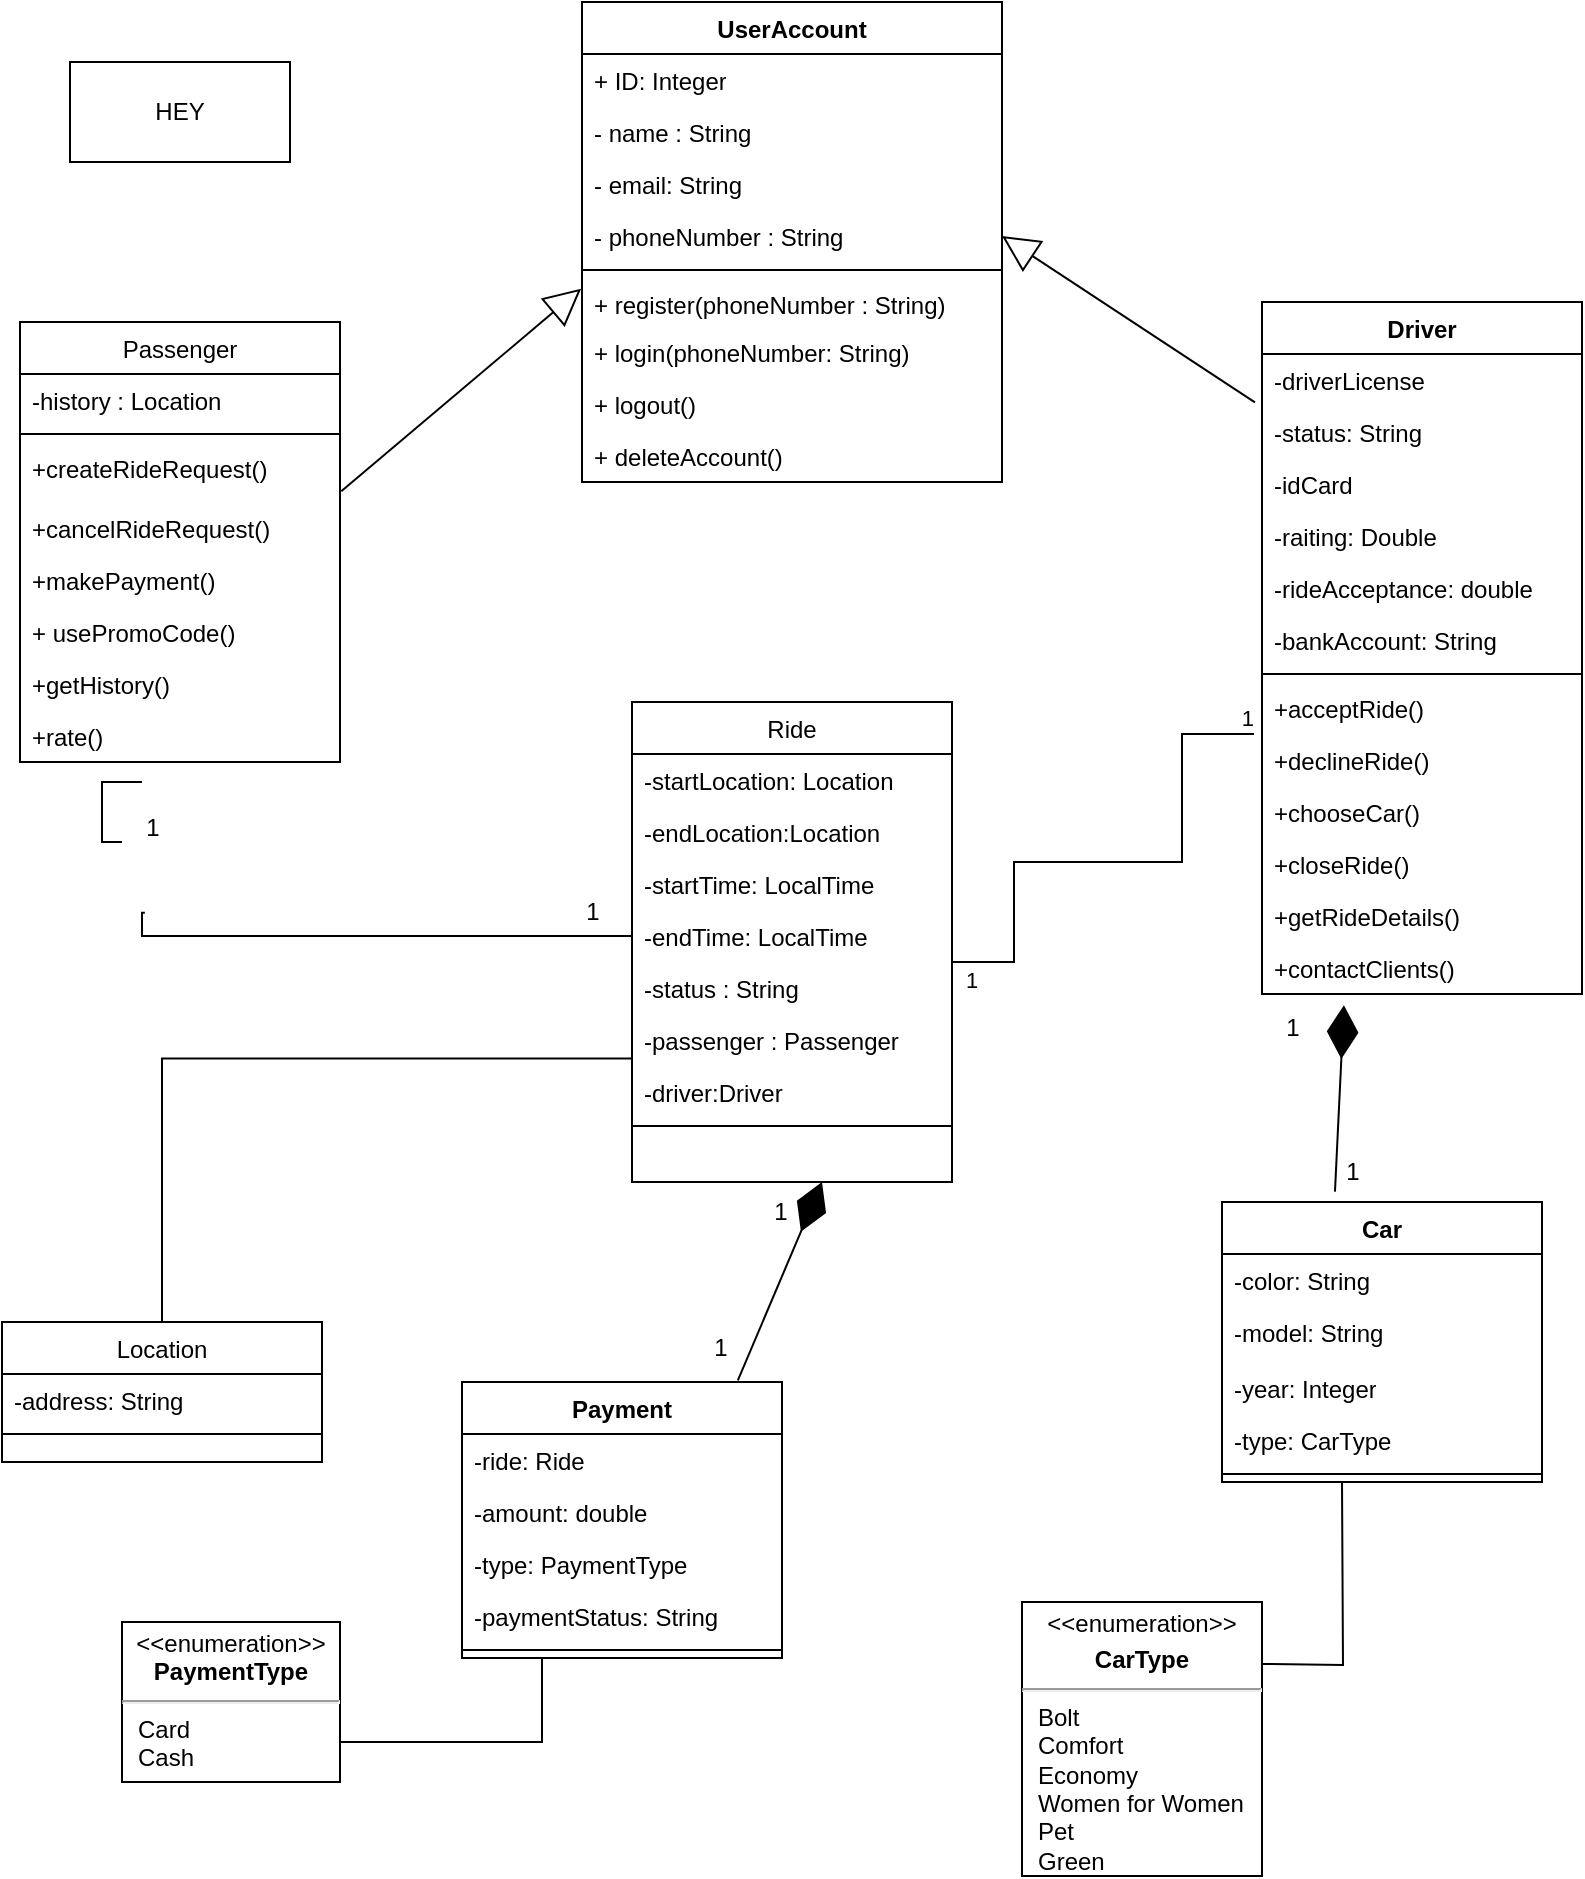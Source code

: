 <mxfile version="24.0.7" type="github" pages="2">
  <diagram id="C5RBs43oDa-KdzZeNtuy" name="Page-1">
    <mxGraphModel dx="1167" dy="580" grid="1" gridSize="10" guides="1" tooltips="1" connect="1" arrows="1" fold="1" page="1" pageScale="1" pageWidth="827" pageHeight="1169" math="0" shadow="0">
      <root>
        <mxCell id="WIyWlLk6GJQsqaUBKTNV-0" />
        <mxCell id="WIyWlLk6GJQsqaUBKTNV-1" parent="WIyWlLk6GJQsqaUBKTNV-0" />
        <mxCell id="zkfFHV4jXpPFQw0GAbJ--6" value="Ride" style="swimlane;fontStyle=0;align=center;verticalAlign=top;childLayout=stackLayout;horizontal=1;startSize=26;horizontalStack=0;resizeParent=1;resizeLast=0;collapsible=1;marginBottom=0;rounded=0;shadow=0;strokeWidth=1;" parent="WIyWlLk6GJQsqaUBKTNV-1" vertex="1">
          <mxGeometry x="325" y="360" width="160" height="240" as="geometry">
            <mxRectangle x="130" y="380" width="160" height="26" as="alternateBounds" />
          </mxGeometry>
        </mxCell>
        <mxCell id="zkfFHV4jXpPFQw0GAbJ--7" value="-startLocation: Location" style="text;align=left;verticalAlign=top;spacingLeft=4;spacingRight=4;overflow=hidden;rotatable=0;points=[[0,0.5],[1,0.5]];portConstraint=eastwest;" parent="zkfFHV4jXpPFQw0GAbJ--6" vertex="1">
          <mxGeometry y="26" width="160" height="26" as="geometry" />
        </mxCell>
        <mxCell id="zkfFHV4jXpPFQw0GAbJ--8" value="-endLocation:Location" style="text;align=left;verticalAlign=top;spacingLeft=4;spacingRight=4;overflow=hidden;rotatable=0;points=[[0,0.5],[1,0.5]];portConstraint=eastwest;rounded=0;shadow=0;html=0;" parent="zkfFHV4jXpPFQw0GAbJ--6" vertex="1">
          <mxGeometry y="52" width="160" height="26" as="geometry" />
        </mxCell>
        <mxCell id="wwWh402c8QodWknm78_3-41" value="-startTime: LocalTime" style="text;align=left;verticalAlign=top;spacingLeft=4;spacingRight=4;overflow=hidden;rotatable=0;points=[[0,0.5],[1,0.5]];portConstraint=eastwest;rounded=0;shadow=0;html=0;" vertex="1" parent="zkfFHV4jXpPFQw0GAbJ--6">
          <mxGeometry y="78" width="160" height="26" as="geometry" />
        </mxCell>
        <mxCell id="wwWh402c8QodWknm78_3-42" value="-endTime: LocalTime" style="text;align=left;verticalAlign=top;spacingLeft=4;spacingRight=4;overflow=hidden;rotatable=0;points=[[0,0.5],[1,0.5]];portConstraint=eastwest;rounded=0;shadow=0;html=0;" vertex="1" parent="zkfFHV4jXpPFQw0GAbJ--6">
          <mxGeometry y="104" width="160" height="26" as="geometry" />
        </mxCell>
        <mxCell id="wwWh402c8QodWknm78_3-44" value="-status : String" style="text;align=left;verticalAlign=top;spacingLeft=4;spacingRight=4;overflow=hidden;rotatable=0;points=[[0,0.5],[1,0.5]];portConstraint=eastwest;rounded=0;shadow=0;html=0;" vertex="1" parent="zkfFHV4jXpPFQw0GAbJ--6">
          <mxGeometry y="130" width="160" height="26" as="geometry" />
        </mxCell>
        <mxCell id="wwWh402c8QodWknm78_3-43" value="-passenger : Passenger" style="text;align=left;verticalAlign=top;spacingLeft=4;spacingRight=4;overflow=hidden;rotatable=0;points=[[0,0.5],[1,0.5]];portConstraint=eastwest;rounded=0;shadow=0;html=0;" vertex="1" parent="zkfFHV4jXpPFQw0GAbJ--6">
          <mxGeometry y="156" width="160" height="26" as="geometry" />
        </mxCell>
        <mxCell id="wwWh402c8QodWknm78_3-45" value="-driver:Driver" style="text;align=left;verticalAlign=top;spacingLeft=4;spacingRight=4;overflow=hidden;rotatable=0;points=[[0,0.5],[1,0.5]];portConstraint=eastwest;rounded=0;shadow=0;html=0;" vertex="1" parent="zkfFHV4jXpPFQw0GAbJ--6">
          <mxGeometry y="182" width="160" height="26" as="geometry" />
        </mxCell>
        <mxCell id="zkfFHV4jXpPFQw0GAbJ--9" value="" style="line;html=1;strokeWidth=1;align=left;verticalAlign=middle;spacingTop=-1;spacingLeft=3;spacingRight=3;rotatable=0;labelPosition=right;points=[];portConstraint=eastwest;" parent="zkfFHV4jXpPFQw0GAbJ--6" vertex="1">
          <mxGeometry y="208" width="160" height="8" as="geometry" />
        </mxCell>
        <mxCell id="zkfFHV4jXpPFQw0GAbJ--13" value="Location" style="swimlane;fontStyle=0;align=center;verticalAlign=top;childLayout=stackLayout;horizontal=1;startSize=26;horizontalStack=0;resizeParent=1;resizeLast=0;collapsible=1;marginBottom=0;rounded=0;shadow=0;strokeWidth=1;" parent="WIyWlLk6GJQsqaUBKTNV-1" vertex="1">
          <mxGeometry x="10" y="670" width="160" height="70" as="geometry">
            <mxRectangle x="340" y="380" width="170" height="26" as="alternateBounds" />
          </mxGeometry>
        </mxCell>
        <mxCell id="zkfFHV4jXpPFQw0GAbJ--14" value="-address: String" style="text;align=left;verticalAlign=top;spacingLeft=4;spacingRight=4;overflow=hidden;rotatable=0;points=[[0,0.5],[1,0.5]];portConstraint=eastwest;" parent="zkfFHV4jXpPFQw0GAbJ--13" vertex="1">
          <mxGeometry y="26" width="160" height="26" as="geometry" />
        </mxCell>
        <mxCell id="zkfFHV4jXpPFQw0GAbJ--15" value="" style="line;html=1;strokeWidth=1;align=left;verticalAlign=middle;spacingTop=-1;spacingLeft=3;spacingRight=3;rotatable=0;labelPosition=right;points=[];portConstraint=eastwest;" parent="zkfFHV4jXpPFQw0GAbJ--13" vertex="1">
          <mxGeometry y="52" width="160" height="8" as="geometry" />
        </mxCell>
        <mxCell id="zkfFHV4jXpPFQw0GAbJ--17" value="Passenger" style="swimlane;fontStyle=0;align=center;verticalAlign=top;childLayout=stackLayout;horizontal=1;startSize=26;horizontalStack=0;resizeParent=1;resizeLast=0;collapsible=1;marginBottom=0;rounded=0;shadow=0;strokeWidth=1;" parent="WIyWlLk6GJQsqaUBKTNV-1" vertex="1">
          <mxGeometry x="19" y="170" width="160" height="220" as="geometry">
            <mxRectangle x="550" y="140" width="160" height="26" as="alternateBounds" />
          </mxGeometry>
        </mxCell>
        <mxCell id="zkfFHV4jXpPFQw0GAbJ--18" value="-history : Location" style="text;align=left;verticalAlign=top;spacingLeft=4;spacingRight=4;overflow=hidden;rotatable=0;points=[[0,0.5],[1,0.5]];portConstraint=eastwest;" parent="zkfFHV4jXpPFQw0GAbJ--17" vertex="1">
          <mxGeometry y="26" width="160" height="26" as="geometry" />
        </mxCell>
        <mxCell id="zkfFHV4jXpPFQw0GAbJ--23" value="" style="line;html=1;strokeWidth=1;align=left;verticalAlign=middle;spacingTop=-1;spacingLeft=3;spacingRight=3;rotatable=0;labelPosition=right;points=[];portConstraint=eastwest;" parent="zkfFHV4jXpPFQw0GAbJ--17" vertex="1">
          <mxGeometry y="52" width="160" height="8" as="geometry" />
        </mxCell>
        <mxCell id="zkfFHV4jXpPFQw0GAbJ--24" value="+createRideRequest()" style="text;align=left;verticalAlign=top;spacingLeft=4;spacingRight=4;overflow=hidden;rotatable=0;points=[[0,0.5],[1,0.5]];portConstraint=eastwest;" parent="zkfFHV4jXpPFQw0GAbJ--17" vertex="1">
          <mxGeometry y="60" width="160" height="30" as="geometry" />
        </mxCell>
        <mxCell id="zkfFHV4jXpPFQw0GAbJ--25" value="+cancelRideRequest()" style="text;align=left;verticalAlign=top;spacingLeft=4;spacingRight=4;overflow=hidden;rotatable=0;points=[[0,0.5],[1,0.5]];portConstraint=eastwest;" parent="zkfFHV4jXpPFQw0GAbJ--17" vertex="1">
          <mxGeometry y="90" width="160" height="26" as="geometry" />
        </mxCell>
        <mxCell id="wwWh402c8QodWknm78_3-37" value="+makePayment()" style="text;align=left;verticalAlign=top;spacingLeft=4;spacingRight=4;overflow=hidden;rotatable=0;points=[[0,0.5],[1,0.5]];portConstraint=eastwest;" vertex="1" parent="zkfFHV4jXpPFQw0GAbJ--17">
          <mxGeometry y="116" width="160" height="26" as="geometry" />
        </mxCell>
        <mxCell id="wwWh402c8QodWknm78_3-38" value="+ usePromoCode()" style="text;align=left;verticalAlign=top;spacingLeft=4;spacingRight=4;overflow=hidden;rotatable=0;points=[[0,0.5],[1,0.5]];portConstraint=eastwest;" vertex="1" parent="zkfFHV4jXpPFQw0GAbJ--17">
          <mxGeometry y="142" width="160" height="26" as="geometry" />
        </mxCell>
        <mxCell id="wwWh402c8QodWknm78_3-39" value="+getHistory()" style="text;align=left;verticalAlign=top;spacingLeft=4;spacingRight=4;overflow=hidden;rotatable=0;points=[[0,0.5],[1,0.5]];portConstraint=eastwest;" vertex="1" parent="zkfFHV4jXpPFQw0GAbJ--17">
          <mxGeometry y="168" width="160" height="26" as="geometry" />
        </mxCell>
        <mxCell id="wwWh402c8QodWknm78_3-40" value="+rate()" style="text;align=left;verticalAlign=top;spacingLeft=4;spacingRight=4;overflow=hidden;rotatable=0;points=[[0,0.5],[1,0.5]];portConstraint=eastwest;" vertex="1" parent="zkfFHV4jXpPFQw0GAbJ--17">
          <mxGeometry y="194" width="160" height="26" as="geometry" />
        </mxCell>
        <mxCell id="wwWh402c8QodWknm78_3-27" value="UserAccount" style="swimlane;fontStyle=1;align=center;verticalAlign=top;childLayout=stackLayout;horizontal=1;startSize=26;horizontalStack=0;resizeParent=1;resizeParentMax=0;resizeLast=0;collapsible=1;marginBottom=0;whiteSpace=wrap;html=1;" vertex="1" parent="WIyWlLk6GJQsqaUBKTNV-1">
          <mxGeometry x="300" y="10" width="210" height="240" as="geometry" />
        </mxCell>
        <mxCell id="wwWh402c8QodWknm78_3-28" value="+ ID: Integer" style="text;strokeColor=none;fillColor=none;align=left;verticalAlign=top;spacingLeft=4;spacingRight=4;overflow=hidden;rotatable=0;points=[[0,0.5],[1,0.5]];portConstraint=eastwest;whiteSpace=wrap;html=1;" vertex="1" parent="wwWh402c8QodWknm78_3-27">
          <mxGeometry y="26" width="210" height="26" as="geometry" />
        </mxCell>
        <mxCell id="wwWh402c8QodWknm78_3-31" value="- name : String" style="text;strokeColor=none;fillColor=none;align=left;verticalAlign=top;spacingLeft=4;spacingRight=4;overflow=hidden;rotatable=0;points=[[0,0.5],[1,0.5]];portConstraint=eastwest;whiteSpace=wrap;html=1;" vertex="1" parent="wwWh402c8QodWknm78_3-27">
          <mxGeometry y="52" width="210" height="26" as="geometry" />
        </mxCell>
        <mxCell id="wwWh402c8QodWknm78_3-33" value="- email: String" style="text;strokeColor=none;fillColor=none;align=left;verticalAlign=top;spacingLeft=4;spacingRight=4;overflow=hidden;rotatable=0;points=[[0,0.5],[1,0.5]];portConstraint=eastwest;whiteSpace=wrap;html=1;" vertex="1" parent="wwWh402c8QodWknm78_3-27">
          <mxGeometry y="78" width="210" height="26" as="geometry" />
        </mxCell>
        <mxCell id="wwWh402c8QodWknm78_3-32" value="- phoneNumber : String" style="text;strokeColor=none;fillColor=none;align=left;verticalAlign=top;spacingLeft=4;spacingRight=4;overflow=hidden;rotatable=0;points=[[0,0.5],[1,0.5]];portConstraint=eastwest;whiteSpace=wrap;html=1;" vertex="1" parent="wwWh402c8QodWknm78_3-27">
          <mxGeometry y="104" width="210" height="26" as="geometry" />
        </mxCell>
        <mxCell id="wwWh402c8QodWknm78_3-29" value="" style="line;strokeWidth=1;fillColor=none;align=left;verticalAlign=middle;spacingTop=-1;spacingLeft=3;spacingRight=3;rotatable=0;labelPosition=right;points=[];portConstraint=eastwest;strokeColor=inherit;" vertex="1" parent="wwWh402c8QodWknm78_3-27">
          <mxGeometry y="130" width="210" height="8" as="geometry" />
        </mxCell>
        <mxCell id="wwWh402c8QodWknm78_3-30" value="+ register(phoneNumber : String)" style="text;strokeColor=none;fillColor=none;align=left;verticalAlign=top;spacingLeft=4;spacingRight=4;overflow=hidden;rotatable=0;points=[[0,0.5],[1,0.5]];portConstraint=eastwest;whiteSpace=wrap;html=1;" vertex="1" parent="wwWh402c8QodWknm78_3-27">
          <mxGeometry y="138" width="210" height="24" as="geometry" />
        </mxCell>
        <mxCell id="wwWh402c8QodWknm78_3-34" value="+ login(phoneNumber: String)" style="text;strokeColor=none;fillColor=none;align=left;verticalAlign=top;spacingLeft=4;spacingRight=4;overflow=hidden;rotatable=0;points=[[0,0.5],[1,0.5]];portConstraint=eastwest;whiteSpace=wrap;html=1;" vertex="1" parent="wwWh402c8QodWknm78_3-27">
          <mxGeometry y="162" width="210" height="26" as="geometry" />
        </mxCell>
        <mxCell id="wwWh402c8QodWknm78_3-35" value="+ logout()" style="text;strokeColor=none;fillColor=none;align=left;verticalAlign=top;spacingLeft=4;spacingRight=4;overflow=hidden;rotatable=0;points=[[0,0.5],[1,0.5]];portConstraint=eastwest;whiteSpace=wrap;html=1;" vertex="1" parent="wwWh402c8QodWknm78_3-27">
          <mxGeometry y="188" width="210" height="26" as="geometry" />
        </mxCell>
        <mxCell id="wwWh402c8QodWknm78_3-36" value="+ deleteAccount()" style="text;strokeColor=none;fillColor=none;align=left;verticalAlign=top;spacingLeft=4;spacingRight=4;overflow=hidden;rotatable=0;points=[[0,0.5],[1,0.5]];portConstraint=eastwest;whiteSpace=wrap;html=1;" vertex="1" parent="wwWh402c8QodWknm78_3-27">
          <mxGeometry y="214" width="210" height="26" as="geometry" />
        </mxCell>
        <mxCell id="wwWh402c8QodWknm78_3-46" value="Driver" style="swimlane;fontStyle=1;align=center;verticalAlign=top;childLayout=stackLayout;horizontal=1;startSize=26;horizontalStack=0;resizeParent=1;resizeParentMax=0;resizeLast=0;collapsible=1;marginBottom=0;whiteSpace=wrap;html=1;" vertex="1" parent="WIyWlLk6GJQsqaUBKTNV-1">
          <mxGeometry x="640" y="160" width="160" height="346" as="geometry" />
        </mxCell>
        <mxCell id="wwWh402c8QodWknm78_3-47" value="-driverLicense" style="text;strokeColor=none;fillColor=none;align=left;verticalAlign=top;spacingLeft=4;spacingRight=4;overflow=hidden;rotatable=0;points=[[0,0.5],[1,0.5]];portConstraint=eastwest;whiteSpace=wrap;html=1;" vertex="1" parent="wwWh402c8QodWknm78_3-46">
          <mxGeometry y="26" width="160" height="26" as="geometry" />
        </mxCell>
        <mxCell id="wwWh402c8QodWknm78_3-52" value="-status: String" style="text;strokeColor=none;fillColor=none;align=left;verticalAlign=top;spacingLeft=4;spacingRight=4;overflow=hidden;rotatable=0;points=[[0,0.5],[1,0.5]];portConstraint=eastwest;whiteSpace=wrap;html=1;" vertex="1" parent="wwWh402c8QodWknm78_3-46">
          <mxGeometry y="52" width="160" height="26" as="geometry" />
        </mxCell>
        <mxCell id="wwWh402c8QodWknm78_3-50" value="-idCard" style="text;strokeColor=none;fillColor=none;align=left;verticalAlign=top;spacingLeft=4;spacingRight=4;overflow=hidden;rotatable=0;points=[[0,0.5],[1,0.5]];portConstraint=eastwest;whiteSpace=wrap;html=1;" vertex="1" parent="wwWh402c8QodWknm78_3-46">
          <mxGeometry y="78" width="160" height="26" as="geometry" />
        </mxCell>
        <mxCell id="wwWh402c8QodWknm78_3-51" value="-raiting: Double" style="text;strokeColor=none;fillColor=none;align=left;verticalAlign=top;spacingLeft=4;spacingRight=4;overflow=hidden;rotatable=0;points=[[0,0.5],[1,0.5]];portConstraint=eastwest;whiteSpace=wrap;html=1;" vertex="1" parent="wwWh402c8QodWknm78_3-46">
          <mxGeometry y="104" width="160" height="26" as="geometry" />
        </mxCell>
        <mxCell id="wwWh402c8QodWknm78_3-53" value="-rideAcceptance: double" style="text;strokeColor=none;fillColor=none;align=left;verticalAlign=top;spacingLeft=4;spacingRight=4;overflow=hidden;rotatable=0;points=[[0,0.5],[1,0.5]];portConstraint=eastwest;whiteSpace=wrap;html=1;" vertex="1" parent="wwWh402c8QodWknm78_3-46">
          <mxGeometry y="130" width="160" height="26" as="geometry" />
        </mxCell>
        <mxCell id="wwWh402c8QodWknm78_3-54" value="-bankAccount: String" style="text;strokeColor=none;fillColor=none;align=left;verticalAlign=top;spacingLeft=4;spacingRight=4;overflow=hidden;rotatable=0;points=[[0,0.5],[1,0.5]];portConstraint=eastwest;whiteSpace=wrap;html=1;" vertex="1" parent="wwWh402c8QodWknm78_3-46">
          <mxGeometry y="156" width="160" height="26" as="geometry" />
        </mxCell>
        <mxCell id="wwWh402c8QodWknm78_3-48" value="" style="line;strokeWidth=1;fillColor=none;align=left;verticalAlign=middle;spacingTop=-1;spacingLeft=3;spacingRight=3;rotatable=0;labelPosition=right;points=[];portConstraint=eastwest;strokeColor=inherit;" vertex="1" parent="wwWh402c8QodWknm78_3-46">
          <mxGeometry y="182" width="160" height="8" as="geometry" />
        </mxCell>
        <mxCell id="wwWh402c8QodWknm78_3-49" value="+acceptRide()" style="text;strokeColor=none;fillColor=none;align=left;verticalAlign=top;spacingLeft=4;spacingRight=4;overflow=hidden;rotatable=0;points=[[0,0.5],[1,0.5]];portConstraint=eastwest;whiteSpace=wrap;html=1;" vertex="1" parent="wwWh402c8QodWknm78_3-46">
          <mxGeometry y="190" width="160" height="26" as="geometry" />
        </mxCell>
        <mxCell id="wwWh402c8QodWknm78_3-55" value="+declineRide()" style="text;strokeColor=none;fillColor=none;align=left;verticalAlign=top;spacingLeft=4;spacingRight=4;overflow=hidden;rotatable=0;points=[[0,0.5],[1,0.5]];portConstraint=eastwest;whiteSpace=wrap;html=1;" vertex="1" parent="wwWh402c8QodWknm78_3-46">
          <mxGeometry y="216" width="160" height="26" as="geometry" />
        </mxCell>
        <mxCell id="wwWh402c8QodWknm78_3-56" value="+chooseCar()" style="text;strokeColor=none;fillColor=none;align=left;verticalAlign=top;spacingLeft=4;spacingRight=4;overflow=hidden;rotatable=0;points=[[0,0.5],[1,0.5]];portConstraint=eastwest;whiteSpace=wrap;html=1;" vertex="1" parent="wwWh402c8QodWknm78_3-46">
          <mxGeometry y="242" width="160" height="26" as="geometry" />
        </mxCell>
        <mxCell id="wwWh402c8QodWknm78_3-57" value="+closeRide()" style="text;strokeColor=none;fillColor=none;align=left;verticalAlign=top;spacingLeft=4;spacingRight=4;overflow=hidden;rotatable=0;points=[[0,0.5],[1,0.5]];portConstraint=eastwest;whiteSpace=wrap;html=1;" vertex="1" parent="wwWh402c8QodWknm78_3-46">
          <mxGeometry y="268" width="160" height="26" as="geometry" />
        </mxCell>
        <mxCell id="wwWh402c8QodWknm78_3-58" value="+getRideDetails()" style="text;strokeColor=none;fillColor=none;align=left;verticalAlign=top;spacingLeft=4;spacingRight=4;overflow=hidden;rotatable=0;points=[[0,0.5],[1,0.5]];portConstraint=eastwest;whiteSpace=wrap;html=1;" vertex="1" parent="wwWh402c8QodWknm78_3-46">
          <mxGeometry y="294" width="160" height="26" as="geometry" />
        </mxCell>
        <mxCell id="wwWh402c8QodWknm78_3-59" value="+contactClients()" style="text;strokeColor=none;fillColor=none;align=left;verticalAlign=top;spacingLeft=4;spacingRight=4;overflow=hidden;rotatable=0;points=[[0,0.5],[1,0.5]];portConstraint=eastwest;whiteSpace=wrap;html=1;" vertex="1" parent="wwWh402c8QodWknm78_3-46">
          <mxGeometry y="320" width="160" height="26" as="geometry" />
        </mxCell>
        <mxCell id="wwWh402c8QodWknm78_3-60" value="Car" style="swimlane;fontStyle=1;align=center;verticalAlign=top;childLayout=stackLayout;horizontal=1;startSize=26;horizontalStack=0;resizeParent=1;resizeParentMax=0;resizeLast=0;collapsible=1;marginBottom=0;whiteSpace=wrap;html=1;" vertex="1" parent="WIyWlLk6GJQsqaUBKTNV-1">
          <mxGeometry x="620" y="610" width="160" height="140" as="geometry" />
        </mxCell>
        <mxCell id="wwWh402c8QodWknm78_3-64" value="-color: String" style="text;strokeColor=none;fillColor=none;align=left;verticalAlign=top;spacingLeft=4;spacingRight=4;overflow=hidden;rotatable=0;points=[[0,0.5],[1,0.5]];portConstraint=eastwest;whiteSpace=wrap;html=1;" vertex="1" parent="wwWh402c8QodWknm78_3-60">
          <mxGeometry y="26" width="160" height="26" as="geometry" />
        </mxCell>
        <mxCell id="wwWh402c8QodWknm78_3-61" value="-model: String" style="text;strokeColor=none;fillColor=none;align=left;verticalAlign=top;spacingLeft=4;spacingRight=4;overflow=hidden;rotatable=0;points=[[0,0.5],[1,0.5]];portConstraint=eastwest;whiteSpace=wrap;html=1;" vertex="1" parent="wwWh402c8QodWknm78_3-60">
          <mxGeometry y="52" width="160" height="28" as="geometry" />
        </mxCell>
        <mxCell id="wwWh402c8QodWknm78_3-63" value="-year: Integer" style="text;strokeColor=none;fillColor=none;align=left;verticalAlign=top;spacingLeft=4;spacingRight=4;overflow=hidden;rotatable=0;points=[[0,0.5],[1,0.5]];portConstraint=eastwest;whiteSpace=wrap;html=1;" vertex="1" parent="wwWh402c8QodWknm78_3-60">
          <mxGeometry y="80" width="160" height="26" as="geometry" />
        </mxCell>
        <mxCell id="wwWh402c8QodWknm78_3-65" value="-type: CarType" style="text;strokeColor=none;fillColor=none;align=left;verticalAlign=top;spacingLeft=4;spacingRight=4;overflow=hidden;rotatable=0;points=[[0,0.5],[1,0.5]];portConstraint=eastwest;whiteSpace=wrap;html=1;" vertex="1" parent="wwWh402c8QodWknm78_3-60">
          <mxGeometry y="106" width="160" height="26" as="geometry" />
        </mxCell>
        <mxCell id="wwWh402c8QodWknm78_3-62" value="" style="line;strokeWidth=1;fillColor=none;align=left;verticalAlign=middle;spacingTop=-1;spacingLeft=3;spacingRight=3;rotatable=0;labelPosition=right;points=[];portConstraint=eastwest;strokeColor=inherit;" vertex="1" parent="wwWh402c8QodWknm78_3-60">
          <mxGeometry y="132" width="160" height="8" as="geometry" />
        </mxCell>
        <mxCell id="wwWh402c8QodWknm78_3-77" style="edgeStyle=orthogonalEdgeStyle;rounded=0;orthogonalLoop=1;jettySize=auto;html=1;exitX=1;exitY=0.5;exitDx=0;exitDy=0;" edge="1" parent="wwWh402c8QodWknm78_3-60" source="wwWh402c8QodWknm78_3-61" target="wwWh402c8QodWknm78_3-61">
          <mxGeometry relative="1" as="geometry" />
        </mxCell>
        <mxCell id="wwWh402c8QodWknm78_3-66" value="Payment" style="swimlane;fontStyle=1;align=center;verticalAlign=top;childLayout=stackLayout;horizontal=1;startSize=26;horizontalStack=0;resizeParent=1;resizeParentMax=0;resizeLast=0;collapsible=1;marginBottom=0;whiteSpace=wrap;html=1;" vertex="1" parent="WIyWlLk6GJQsqaUBKTNV-1">
          <mxGeometry x="240" y="700" width="160" height="138" as="geometry" />
        </mxCell>
        <mxCell id="wwWh402c8QodWknm78_3-67" value="-ride: Ride" style="text;strokeColor=none;fillColor=none;align=left;verticalAlign=top;spacingLeft=4;spacingRight=4;overflow=hidden;rotatable=0;points=[[0,0.5],[1,0.5]];portConstraint=eastwest;whiteSpace=wrap;html=1;" vertex="1" parent="wwWh402c8QodWknm78_3-66">
          <mxGeometry y="26" width="160" height="26" as="geometry" />
        </mxCell>
        <mxCell id="wwWh402c8QodWknm78_3-69" value="-amount: double" style="text;strokeColor=none;fillColor=none;align=left;verticalAlign=top;spacingLeft=4;spacingRight=4;overflow=hidden;rotatable=0;points=[[0,0.5],[1,0.5]];portConstraint=eastwest;whiteSpace=wrap;html=1;" vertex="1" parent="wwWh402c8QodWknm78_3-66">
          <mxGeometry y="52" width="160" height="26" as="geometry" />
        </mxCell>
        <mxCell id="wwWh402c8QodWknm78_3-70" value="-type: PaymentType" style="text;strokeColor=none;fillColor=none;align=left;verticalAlign=top;spacingLeft=4;spacingRight=4;overflow=hidden;rotatable=0;points=[[0,0.5],[1,0.5]];portConstraint=eastwest;whiteSpace=wrap;html=1;" vertex="1" parent="wwWh402c8QodWknm78_3-66">
          <mxGeometry y="78" width="160" height="26" as="geometry" />
        </mxCell>
        <mxCell id="wwWh402c8QodWknm78_3-71" value="-paymentStatus: String" style="text;strokeColor=none;fillColor=none;align=left;verticalAlign=top;spacingLeft=4;spacingRight=4;overflow=hidden;rotatable=0;points=[[0,0.5],[1,0.5]];portConstraint=eastwest;whiteSpace=wrap;html=1;" vertex="1" parent="wwWh402c8QodWknm78_3-66">
          <mxGeometry y="104" width="160" height="26" as="geometry" />
        </mxCell>
        <mxCell id="wwWh402c8QodWknm78_3-68" value="" style="line;strokeWidth=1;fillColor=none;align=left;verticalAlign=middle;spacingTop=-1;spacingLeft=3;spacingRight=3;rotatable=0;labelPosition=right;points=[];portConstraint=eastwest;strokeColor=inherit;" vertex="1" parent="wwWh402c8QodWknm78_3-66">
          <mxGeometry y="130" width="160" height="8" as="geometry" />
        </mxCell>
        <mxCell id="wwWh402c8QodWknm78_3-75" value="&lt;p style=&quot;margin:0px;margin-top:4px;text-align:center;&quot;&gt;&amp;lt;&amp;lt;enumeration&amp;gt;&amp;gt;&lt;br&gt;&lt;b&gt;PaymentType&lt;/b&gt;&lt;/p&gt;&lt;hr&gt;&lt;p style=&quot;margin:0px;margin-left:8px;text-align:left;&quot;&gt;Card&lt;br&gt;Cash&lt;/p&gt;" style="shape=rect;html=1;overflow=fill;whiteSpace=wrap;" vertex="1" parent="WIyWlLk6GJQsqaUBKTNV-1">
          <mxGeometry x="70" y="820" width="109" height="80" as="geometry" />
        </mxCell>
        <mxCell id="wwWh402c8QodWknm78_3-74" value="&lt;p style=&quot;margin:0px;margin-top:4px;text-align:center;&quot;&gt;&amp;lt;&amp;lt;enumeration&amp;gt;&amp;gt;&lt;/p&gt;&lt;p style=&quot;margin:0px;margin-top:4px;text-align:center;&quot;&gt;&lt;b&gt;CarType&lt;/b&gt;&lt;/p&gt;&lt;hr&gt;&lt;p style=&quot;margin: 0px 0px 0px 8px; text-align: left;&quot;&gt;Bolt&lt;/p&gt;&lt;p style=&quot;margin: 0px 0px 0px 8px; text-align: left;&quot;&gt;Comfort&lt;/p&gt;&lt;p style=&quot;margin: 0px 0px 0px 8px; text-align: left;&quot;&gt;Economy&lt;/p&gt;&lt;p style=&quot;margin: 0px 0px 0px 8px; text-align: left;&quot;&gt;Women for Women&lt;/p&gt;&lt;p style=&quot;margin: 0px 0px 0px 8px; text-align: left;&quot;&gt;Pet&lt;/p&gt;&lt;p style=&quot;margin: 0px 0px 0px 8px; text-align: left;&quot;&gt;Green&lt;/p&gt;" style="shape=rect;html=1;overflow=fill;whiteSpace=wrap;" vertex="1" parent="WIyWlLk6GJQsqaUBKTNV-1">
          <mxGeometry x="520" y="810" width="120" height="137" as="geometry" />
        </mxCell>
        <mxCell id="wwWh402c8QodWknm78_3-78" value="" style="endArrow=none;html=1;edgeStyle=orthogonalEdgeStyle;rounded=0;entryX=0.5;entryY=0;entryDx=0;entryDy=0;exitX=0.003;exitY=-0.145;exitDx=0;exitDy=0;exitPerimeter=0;" edge="1" parent="WIyWlLk6GJQsqaUBKTNV-1" source="wwWh402c8QodWknm78_3-45" target="zkfFHV4jXpPFQw0GAbJ--13">
          <mxGeometry relative="1" as="geometry">
            <mxPoint x="130" y="510" as="sourcePoint" />
            <mxPoint x="290" y="510" as="targetPoint" />
            <Array as="points">
              <mxPoint x="90" y="538" />
            </Array>
          </mxGeometry>
        </mxCell>
        <mxCell id="wwWh402c8QodWknm78_3-84" value="" style="endArrow=block;endSize=16;endFill=0;html=1;rounded=0;entryX=-0.002;entryY=0.222;entryDx=0;entryDy=0;entryPerimeter=0;exitX=1.004;exitY=0.822;exitDx=0;exitDy=0;exitPerimeter=0;" edge="1" parent="WIyWlLk6GJQsqaUBKTNV-1" source="zkfFHV4jXpPFQw0GAbJ--24" target="wwWh402c8QodWknm78_3-30">
          <mxGeometry width="160" relative="1" as="geometry">
            <mxPoint x="140" y="140" as="sourcePoint" />
            <mxPoint x="300" y="140" as="targetPoint" />
          </mxGeometry>
        </mxCell>
        <mxCell id="wwWh402c8QodWknm78_3-85" value="" style="endArrow=block;endSize=16;endFill=0;html=1;rounded=0;entryX=1;entryY=0.5;entryDx=0;entryDy=0;exitX=-0.022;exitY=0.932;exitDx=0;exitDy=0;exitPerimeter=0;" edge="1" parent="WIyWlLk6GJQsqaUBKTNV-1" source="wwWh402c8QodWknm78_3-47" target="wwWh402c8QodWknm78_3-32">
          <mxGeometry width="160" relative="1" as="geometry">
            <mxPoint x="390" y="170" as="sourcePoint" />
            <mxPoint x="550" y="170" as="targetPoint" />
          </mxGeometry>
        </mxCell>
        <mxCell id="1IGIRYQ4HyxP_4oqMusj-1" value="" style="endArrow=diamondThin;endFill=1;endSize=24;html=1;rounded=0;entryX=0.256;entryY=1.214;entryDx=0;entryDy=0;entryPerimeter=0;exitX=0.353;exitY=-0.037;exitDx=0;exitDy=0;exitPerimeter=0;" edge="1" parent="WIyWlLk6GJQsqaUBKTNV-1" source="wwWh402c8QodWknm78_3-60" target="wwWh402c8QodWknm78_3-59">
          <mxGeometry width="160" relative="1" as="geometry">
            <mxPoint x="520" y="560" as="sourcePoint" />
            <mxPoint x="680" y="560" as="targetPoint" />
          </mxGeometry>
        </mxCell>
        <mxCell id="1IGIRYQ4HyxP_4oqMusj-2" value="" style="endArrow=diamondThin;endFill=1;endSize=24;html=1;rounded=0;exitX=0.862;exitY=-0.006;exitDx=0;exitDy=0;exitPerimeter=0;" edge="1" parent="WIyWlLk6GJQsqaUBKTNV-1" source="wwWh402c8QodWknm78_3-66">
          <mxGeometry width="160" relative="1" as="geometry">
            <mxPoint x="254" y="660" as="sourcePoint" />
            <mxPoint x="420" y="600" as="targetPoint" />
          </mxGeometry>
        </mxCell>
        <mxCell id="1IGIRYQ4HyxP_4oqMusj-5" value="1" style="text;html=1;align=center;verticalAlign=middle;resizable=0;points=[];autosize=1;strokeColor=none;fillColor=none;" vertex="1" parent="WIyWlLk6GJQsqaUBKTNV-1">
          <mxGeometry x="384" y="600" width="30" height="30" as="geometry" />
        </mxCell>
        <mxCell id="1IGIRYQ4HyxP_4oqMusj-6" value="1&lt;div&gt;&lt;br&gt;&lt;/div&gt;" style="text;html=1;align=center;verticalAlign=middle;resizable=0;points=[];autosize=1;strokeColor=none;fillColor=none;" vertex="1" parent="WIyWlLk6GJQsqaUBKTNV-1">
          <mxGeometry x="354" y="670" width="30" height="40" as="geometry" />
        </mxCell>
        <mxCell id="1IGIRYQ4HyxP_4oqMusj-7" value="1&lt;div&gt;&lt;br&gt;&lt;/div&gt;" style="text;html=1;align=center;verticalAlign=middle;resizable=0;points=[];autosize=1;strokeColor=none;fillColor=none;" vertex="1" parent="WIyWlLk6GJQsqaUBKTNV-1">
          <mxGeometry x="640" y="510" width="30" height="40" as="geometry" />
        </mxCell>
        <mxCell id="1IGIRYQ4HyxP_4oqMusj-8" value="1" style="text;html=1;align=center;verticalAlign=middle;resizable=0;points=[];autosize=1;strokeColor=none;fillColor=none;" vertex="1" parent="WIyWlLk6GJQsqaUBKTNV-1">
          <mxGeometry x="670" y="580" width="30" height="30" as="geometry" />
        </mxCell>
        <mxCell id="1IGIRYQ4HyxP_4oqMusj-9" value="" style="endArrow=none;html=1;edgeStyle=orthogonalEdgeStyle;rounded=0;exitX=0.25;exitY=1;exitDx=0;exitDy=0;entryX=1;entryY=0.75;entryDx=0;entryDy=0;" edge="1" parent="WIyWlLk6GJQsqaUBKTNV-1" source="wwWh402c8QodWknm78_3-66" target="wwWh402c8QodWknm78_3-75">
          <mxGeometry relative="1" as="geometry">
            <mxPoint x="390" y="950" as="sourcePoint" />
            <mxPoint x="550" y="950" as="targetPoint" />
          </mxGeometry>
        </mxCell>
        <mxCell id="1IGIRYQ4HyxP_4oqMusj-12" value="" style="endArrow=none;html=1;edgeStyle=orthogonalEdgeStyle;rounded=0;" edge="1" parent="WIyWlLk6GJQsqaUBKTNV-1">
          <mxGeometry relative="1" as="geometry">
            <mxPoint x="640" y="841" as="sourcePoint" />
            <mxPoint x="680" y="750" as="targetPoint" />
          </mxGeometry>
        </mxCell>
        <mxCell id="1IGIRYQ4HyxP_4oqMusj-15" value="" style="endArrow=none;html=1;edgeStyle=orthogonalEdgeStyle;rounded=0;entryX=0.381;entryY=1.385;entryDx=0;entryDy=0;entryPerimeter=0;exitX=0;exitY=0.5;exitDx=0;exitDy=0;" edge="1" parent="WIyWlLk6GJQsqaUBKTNV-1" source="1IGIRYQ4HyxP_4oqMusj-19" target="wwWh402c8QodWknm78_3-40">
          <mxGeometry relative="1" as="geometry">
            <mxPoint x="390" y="500" as="sourcePoint" />
            <mxPoint x="550" y="500" as="targetPoint" />
            <Array as="points" />
          </mxGeometry>
        </mxCell>
        <mxCell id="1IGIRYQ4HyxP_4oqMusj-18" value="1" style="text;html=1;align=center;verticalAlign=middle;resizable=0;points=[];autosize=1;strokeColor=none;fillColor=none;" vertex="1" parent="WIyWlLk6GJQsqaUBKTNV-1">
          <mxGeometry x="290" y="450" width="30" height="30" as="geometry" />
        </mxCell>
        <mxCell id="1IGIRYQ4HyxP_4oqMusj-20" value="" style="endArrow=none;html=1;edgeStyle=orthogonalEdgeStyle;rounded=0;entryX=0.381;entryY=1.385;entryDx=0;entryDy=0;entryPerimeter=0;exitX=0;exitY=0.5;exitDx=0;exitDy=0;" edge="1" parent="WIyWlLk6GJQsqaUBKTNV-1" source="wwWh402c8QodWknm78_3-42" target="1IGIRYQ4HyxP_4oqMusj-19">
          <mxGeometry relative="1" as="geometry">
            <mxPoint x="325" y="477" as="sourcePoint" />
            <mxPoint x="80" y="400" as="targetPoint" />
            <Array as="points">
              <mxPoint x="80" y="477" />
            </Array>
          </mxGeometry>
        </mxCell>
        <mxCell id="1IGIRYQ4HyxP_4oqMusj-19" value="1&lt;div&gt;&lt;br&gt;&lt;/div&gt;" style="text;html=1;align=center;verticalAlign=middle;resizable=0;points=[];autosize=1;strokeColor=none;fillColor=none;" vertex="1" parent="WIyWlLk6GJQsqaUBKTNV-1">
          <mxGeometry x="70" y="410" width="30" height="40" as="geometry" />
        </mxCell>
        <mxCell id="1IGIRYQ4HyxP_4oqMusj-21" value="" style="endArrow=none;html=1;edgeStyle=orthogonalEdgeStyle;rounded=0;exitX=1;exitY=0.5;exitDx=0;exitDy=0;" edge="1" parent="WIyWlLk6GJQsqaUBKTNV-1" source="wwWh402c8QodWknm78_3-42">
          <mxGeometry relative="1" as="geometry">
            <mxPoint x="390" y="390" as="sourcePoint" />
            <mxPoint x="636" y="376" as="targetPoint" />
            <Array as="points">
              <mxPoint x="485" y="490" />
              <mxPoint x="516" y="490" />
              <mxPoint x="516" y="440" />
              <mxPoint x="600" y="440" />
              <mxPoint x="600" y="376" />
            </Array>
          </mxGeometry>
        </mxCell>
        <mxCell id="1IGIRYQ4HyxP_4oqMusj-22" value="1&lt;div&gt;&lt;br&gt;&lt;/div&gt;" style="edgeLabel;resizable=0;html=1;align=left;verticalAlign=bottom;" connectable="0" vertex="1" parent="1IGIRYQ4HyxP_4oqMusj-21">
          <mxGeometry x="-1" relative="1" as="geometry">
            <mxPoint x="5" y="43" as="offset" />
          </mxGeometry>
        </mxCell>
        <mxCell id="1IGIRYQ4HyxP_4oqMusj-23" value="1" style="edgeLabel;resizable=0;html=1;align=right;verticalAlign=bottom;" connectable="0" vertex="1" parent="1IGIRYQ4HyxP_4oqMusj-21">
          <mxGeometry x="1" relative="1" as="geometry" />
        </mxCell>
        <mxCell id="LhBuSTw_qYE9y5dcH2Rz-0" value="HEY" style="html=1;whiteSpace=wrap;" vertex="1" parent="WIyWlLk6GJQsqaUBKTNV-1">
          <mxGeometry x="44" y="40" width="110" height="50" as="geometry" />
        </mxCell>
      </root>
    </mxGraphModel>
  </diagram>
  <diagram id="UqlQ4A_Ki7TS2lucFsaC" name="Page-2">
    <mxGraphModel dx="1050" dy="522" grid="1" gridSize="10" guides="1" tooltips="1" connect="1" arrows="1" fold="1" page="1" pageScale="1" pageWidth="850" pageHeight="1100" math="0" shadow="0">
      <root>
        <mxCell id="0" />
        <mxCell id="1" parent="0" />
      </root>
    </mxGraphModel>
  </diagram>
</mxfile>
